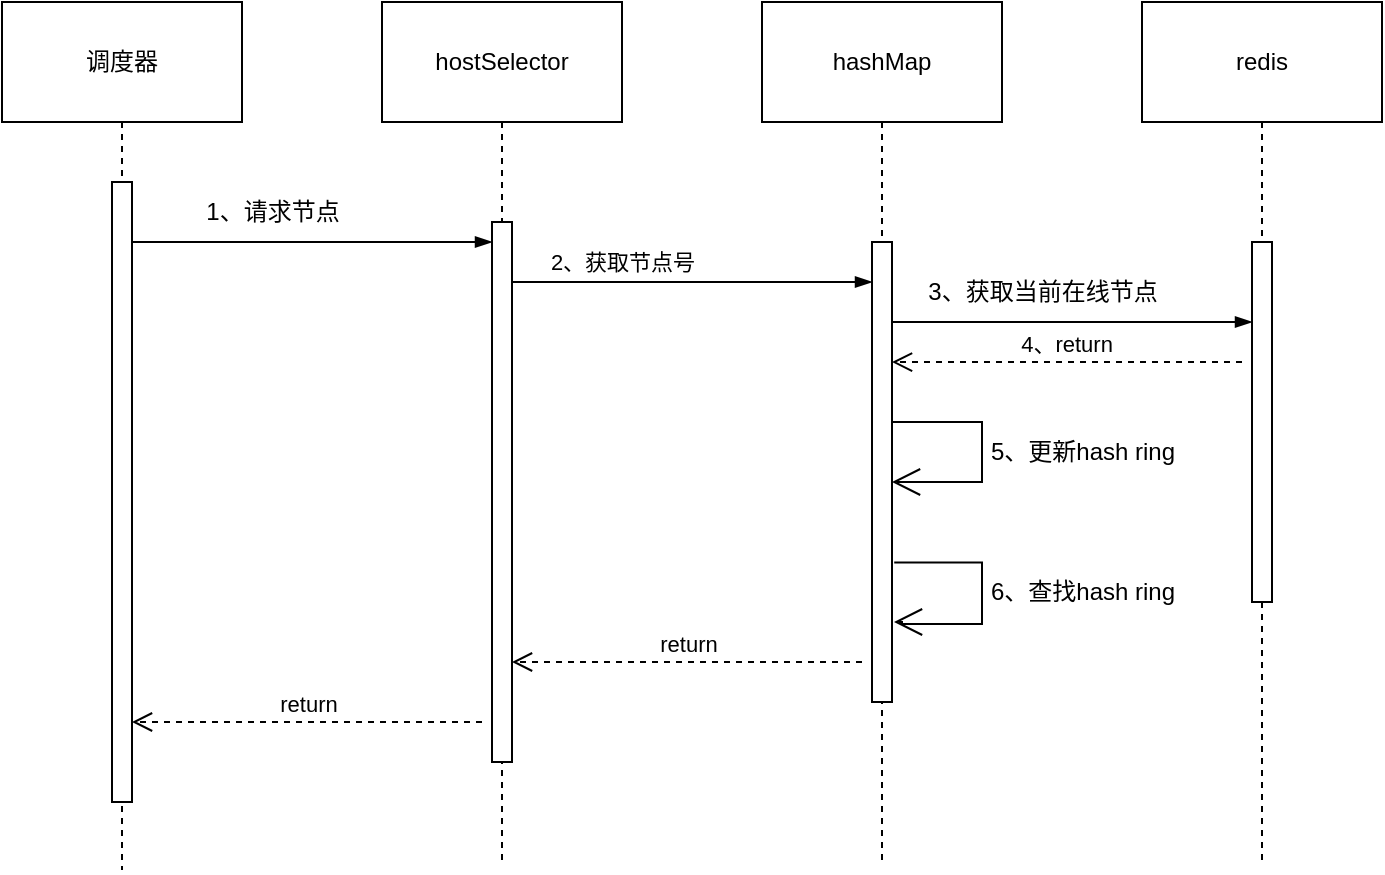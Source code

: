 <mxfile version="21.6.1" type="github">
  <diagram name="第 1 页" id="PSzQJRMfNeqG7QfLXzyc">
    <mxGraphModel dx="1363" dy="653" grid="1" gridSize="10" guides="1" tooltips="1" connect="1" arrows="1" fold="1" page="1" pageScale="1" pageWidth="827" pageHeight="1169" math="0" shadow="0">
      <root>
        <mxCell id="0" />
        <mxCell id="1" parent="0" />
        <mxCell id="1W6mh6fIC0oZgL8MmUJj-5" style="edgeStyle=orthogonalEdgeStyle;rounded=0;orthogonalLoop=1;jettySize=auto;html=1;dashed=1;endArrow=none;endFill=0;" edge="1" parent="1" source="1W6mh6fIC0oZgL8MmUJj-1">
          <mxGeometry relative="1" as="geometry">
            <mxPoint x="140" y="504" as="targetPoint" />
          </mxGeometry>
        </mxCell>
        <mxCell id="1W6mh6fIC0oZgL8MmUJj-1" value="调度器" style="rounded=0;whiteSpace=wrap;html=1;" vertex="1" parent="1">
          <mxGeometry x="80" y="70" width="120" height="60" as="geometry" />
        </mxCell>
        <mxCell id="1W6mh6fIC0oZgL8MmUJj-7" style="edgeStyle=orthogonalEdgeStyle;rounded=0;orthogonalLoop=1;jettySize=auto;html=1;dashed=1;endArrow=none;endFill=0;" edge="1" parent="1" source="1W6mh6fIC0oZgL8MmUJj-2">
          <mxGeometry relative="1" as="geometry">
            <mxPoint x="520" y="500" as="targetPoint" />
          </mxGeometry>
        </mxCell>
        <mxCell id="1W6mh6fIC0oZgL8MmUJj-2" value="hashMap" style="rounded=0;whiteSpace=wrap;html=1;" vertex="1" parent="1">
          <mxGeometry x="460" y="70" width="120" height="60" as="geometry" />
        </mxCell>
        <mxCell id="1W6mh6fIC0oZgL8MmUJj-8" style="edgeStyle=orthogonalEdgeStyle;rounded=0;orthogonalLoop=1;jettySize=auto;html=1;dashed=1;endArrow=none;endFill=0;" edge="1" parent="1" source="1W6mh6fIC0oZgL8MmUJj-3">
          <mxGeometry relative="1" as="geometry">
            <mxPoint x="710" y="500" as="targetPoint" />
          </mxGeometry>
        </mxCell>
        <mxCell id="1W6mh6fIC0oZgL8MmUJj-3" value="redis" style="rounded=0;whiteSpace=wrap;html=1;" vertex="1" parent="1">
          <mxGeometry x="650" y="70" width="120" height="60" as="geometry" />
        </mxCell>
        <mxCell id="1W6mh6fIC0oZgL8MmUJj-6" style="edgeStyle=orthogonalEdgeStyle;rounded=0;orthogonalLoop=1;jettySize=auto;html=1;dashed=1;endArrow=none;endFill=0;" edge="1" parent="1" source="1W6mh6fIC0oZgL8MmUJj-4">
          <mxGeometry relative="1" as="geometry">
            <mxPoint x="330" y="500" as="targetPoint" />
          </mxGeometry>
        </mxCell>
        <mxCell id="1W6mh6fIC0oZgL8MmUJj-4" value="hostSelector" style="rounded=0;whiteSpace=wrap;html=1;" vertex="1" parent="1">
          <mxGeometry x="270" y="70" width="120" height="60" as="geometry" />
        </mxCell>
        <mxCell id="1W6mh6fIC0oZgL8MmUJj-9" value="" style="html=1;points=[];perimeter=orthogonalPerimeter;outlineConnect=0;targetShapes=umlLifeline;portConstraint=eastwest;newEdgeStyle={&quot;edgeStyle&quot;:&quot;elbowEdgeStyle&quot;,&quot;elbow&quot;:&quot;vertical&quot;,&quot;curved&quot;:0,&quot;rounded&quot;:0};" vertex="1" parent="1">
          <mxGeometry x="135" y="160" width="10" height="310" as="geometry" />
        </mxCell>
        <mxCell id="1W6mh6fIC0oZgL8MmUJj-10" value="" style="html=1;points=[];perimeter=orthogonalPerimeter;outlineConnect=0;targetShapes=umlLifeline;portConstraint=eastwest;newEdgeStyle={&quot;edgeStyle&quot;:&quot;elbowEdgeStyle&quot;,&quot;elbow&quot;:&quot;vertical&quot;,&quot;curved&quot;:0,&quot;rounded&quot;:0};" vertex="1" parent="1">
          <mxGeometry x="325" y="180" width="10" height="270" as="geometry" />
        </mxCell>
        <mxCell id="1W6mh6fIC0oZgL8MmUJj-13" value="" style="html=1;points=[];perimeter=orthogonalPerimeter;outlineConnect=0;targetShapes=umlLifeline;portConstraint=eastwest;newEdgeStyle={&quot;edgeStyle&quot;:&quot;elbowEdgeStyle&quot;,&quot;elbow&quot;:&quot;vertical&quot;,&quot;curved&quot;:0,&quot;rounded&quot;:0};" vertex="1" parent="1">
          <mxGeometry x="515" y="190" width="10" height="230" as="geometry" />
        </mxCell>
        <mxCell id="1W6mh6fIC0oZgL8MmUJj-21" value="" style="html=1;points=[];perimeter=orthogonalPerimeter;outlineConnect=0;targetShapes=umlLifeline;portConstraint=eastwest;newEdgeStyle={&quot;edgeStyle&quot;:&quot;elbowEdgeStyle&quot;,&quot;elbow&quot;:&quot;vertical&quot;,&quot;curved&quot;:0,&quot;rounded&quot;:0};" vertex="1" parent="1">
          <mxGeometry x="705" y="190" width="10" height="180" as="geometry" />
        </mxCell>
        <mxCell id="1W6mh6fIC0oZgL8MmUJj-24" value="" style="endArrow=blockThin;endFill=1;endSize=6;html=1;rounded=0;startArrow=none;startFill=0;" edge="1" parent="1">
          <mxGeometry width="160" relative="1" as="geometry">
            <mxPoint x="525" y="230.0" as="sourcePoint" />
            <mxPoint x="705" y="230" as="targetPoint" />
          </mxGeometry>
        </mxCell>
        <mxCell id="1W6mh6fIC0oZgL8MmUJj-25" value="3、获取当前在线节点" style="text;html=1;align=center;verticalAlign=middle;resizable=0;points=[];autosize=1;strokeColor=none;fillColor=none;" vertex="1" parent="1">
          <mxGeometry x="530" y="200" width="140" height="30" as="geometry" />
        </mxCell>
        <mxCell id="1W6mh6fIC0oZgL8MmUJj-26" value="" style="endArrow=blockThin;endFill=1;endSize=6;html=1;rounded=0;" edge="1" parent="1" target="1W6mh6fIC0oZgL8MmUJj-10">
          <mxGeometry width="160" relative="1" as="geometry">
            <mxPoint x="145" y="190" as="sourcePoint" />
            <mxPoint x="305" y="190" as="targetPoint" />
          </mxGeometry>
        </mxCell>
        <mxCell id="1W6mh6fIC0oZgL8MmUJj-27" value="1、请求节点" style="text;html=1;align=center;verticalAlign=middle;resizable=0;points=[];autosize=1;strokeColor=none;fillColor=none;" vertex="1" parent="1">
          <mxGeometry x="170" y="160" width="90" height="30" as="geometry" />
        </mxCell>
        <mxCell id="1W6mh6fIC0oZgL8MmUJj-28" value="" style="endArrow=blockThin;endFill=1;endSize=6;html=1;rounded=0;" edge="1" parent="1" target="1W6mh6fIC0oZgL8MmUJj-13">
          <mxGeometry width="160" relative="1" as="geometry">
            <mxPoint x="335" y="210" as="sourcePoint" />
            <mxPoint x="495" y="210" as="targetPoint" />
          </mxGeometry>
        </mxCell>
        <mxCell id="1W6mh6fIC0oZgL8MmUJj-29" value="2、获取节点号" style="edgeLabel;html=1;align=center;verticalAlign=middle;resizable=0;points=[];" vertex="1" connectable="0" parent="1W6mh6fIC0oZgL8MmUJj-28">
          <mxGeometry x="-0.462" y="2" relative="1" as="geometry">
            <mxPoint x="6" y="-8" as="offset" />
          </mxGeometry>
        </mxCell>
        <mxCell id="1W6mh6fIC0oZgL8MmUJj-30" value="" style="endArrow=open;endFill=1;endSize=12;html=1;rounded=0;edgeStyle=orthogonalEdgeStyle;" edge="1" parent="1" target="1W6mh6fIC0oZgL8MmUJj-13">
          <mxGeometry width="160" relative="1" as="geometry">
            <mxPoint x="525" y="280" as="sourcePoint" />
            <mxPoint x="525" y="290" as="targetPoint" />
            <Array as="points">
              <mxPoint x="570" y="280" />
              <mxPoint x="570" y="310" />
            </Array>
          </mxGeometry>
        </mxCell>
        <mxCell id="1W6mh6fIC0oZgL8MmUJj-31" value="5、更新hash ring" style="text;html=1;align=center;verticalAlign=middle;resizable=0;points=[];autosize=1;strokeColor=none;fillColor=none;" vertex="1" parent="1">
          <mxGeometry x="560" y="280" width="120" height="30" as="geometry" />
        </mxCell>
        <mxCell id="1W6mh6fIC0oZgL8MmUJj-32" value="" style="endArrow=open;endFill=1;endSize=12;html=1;rounded=0;edgeStyle=orthogonalEdgeStyle;exitX=1.111;exitY=0.697;exitDx=0;exitDy=0;exitPerimeter=0;" edge="1" parent="1" source="1W6mh6fIC0oZgL8MmUJj-13">
          <mxGeometry width="160" relative="1" as="geometry">
            <mxPoint x="530" y="340" as="sourcePoint" />
            <mxPoint x="526" y="380" as="targetPoint" />
            <Array as="points">
              <mxPoint x="570" y="350" />
              <mxPoint x="570" y="381" />
              <mxPoint x="530" y="381" />
            </Array>
          </mxGeometry>
        </mxCell>
        <mxCell id="1W6mh6fIC0oZgL8MmUJj-33" value="6、查找hash ring" style="text;html=1;align=center;verticalAlign=middle;resizable=0;points=[];autosize=1;strokeColor=none;fillColor=none;" vertex="1" parent="1">
          <mxGeometry x="560" y="350" width="120" height="30" as="geometry" />
        </mxCell>
        <mxCell id="1W6mh6fIC0oZgL8MmUJj-34" value="4、return" style="html=1;verticalAlign=bottom;endArrow=open;dashed=1;endSize=8;edgeStyle=elbowEdgeStyle;elbow=horizontal;curved=0;rounded=0;" edge="1" parent="1">
          <mxGeometry x="0.01" relative="1" as="geometry">
            <mxPoint x="700" y="250" as="sourcePoint" />
            <mxPoint x="525" y="250.053" as="targetPoint" />
            <mxPoint as="offset" />
          </mxGeometry>
        </mxCell>
        <mxCell id="1W6mh6fIC0oZgL8MmUJj-36" value="return" style="html=1;verticalAlign=bottom;endArrow=open;dashed=1;endSize=8;edgeStyle=elbowEdgeStyle;elbow=vertical;curved=0;rounded=0;" edge="1" parent="1" target="1W6mh6fIC0oZgL8MmUJj-10">
          <mxGeometry relative="1" as="geometry">
            <mxPoint x="510" y="400" as="sourcePoint" />
            <mxPoint x="430" y="400" as="targetPoint" />
          </mxGeometry>
        </mxCell>
        <mxCell id="1W6mh6fIC0oZgL8MmUJj-37" value="return" style="html=1;verticalAlign=bottom;endArrow=open;dashed=1;endSize=8;edgeStyle=elbowEdgeStyle;elbow=vertical;curved=0;rounded=0;" edge="1" parent="1" target="1W6mh6fIC0oZgL8MmUJj-9">
          <mxGeometry relative="1" as="geometry">
            <mxPoint x="320" y="430" as="sourcePoint" />
            <mxPoint x="240" y="430" as="targetPoint" />
          </mxGeometry>
        </mxCell>
      </root>
    </mxGraphModel>
  </diagram>
</mxfile>
